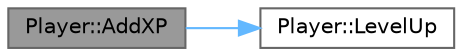digraph "Player::AddXP"
{
 // LATEX_PDF_SIZE
  bgcolor="transparent";
  edge [fontname=Helvetica,fontsize=10,labelfontname=Helvetica,labelfontsize=10];
  node [fontname=Helvetica,fontsize=10,shape=box,height=0.2,width=0.4];
  rankdir="LR";
  Node1 [id="Node000001",label="Player::AddXP",height=0.2,width=0.4,color="gray40", fillcolor="grey60", style="filled", fontcolor="black",tooltip="Adds experience points to the player's current XP."];
  Node1 -> Node2 [id="edge2_Node000001_Node000002",color="steelblue1",style="solid",tooltip=" "];
  Node2 [id="Node000002",label="Player::LevelUp",height=0.2,width=0.4,color="grey40", fillcolor="white", style="filled",URL="$class_player.html#aae180f7a4a011ba1fd485e3d8728f489",tooltip="Increases the player's level and updates their attributes accordingly."];
}
